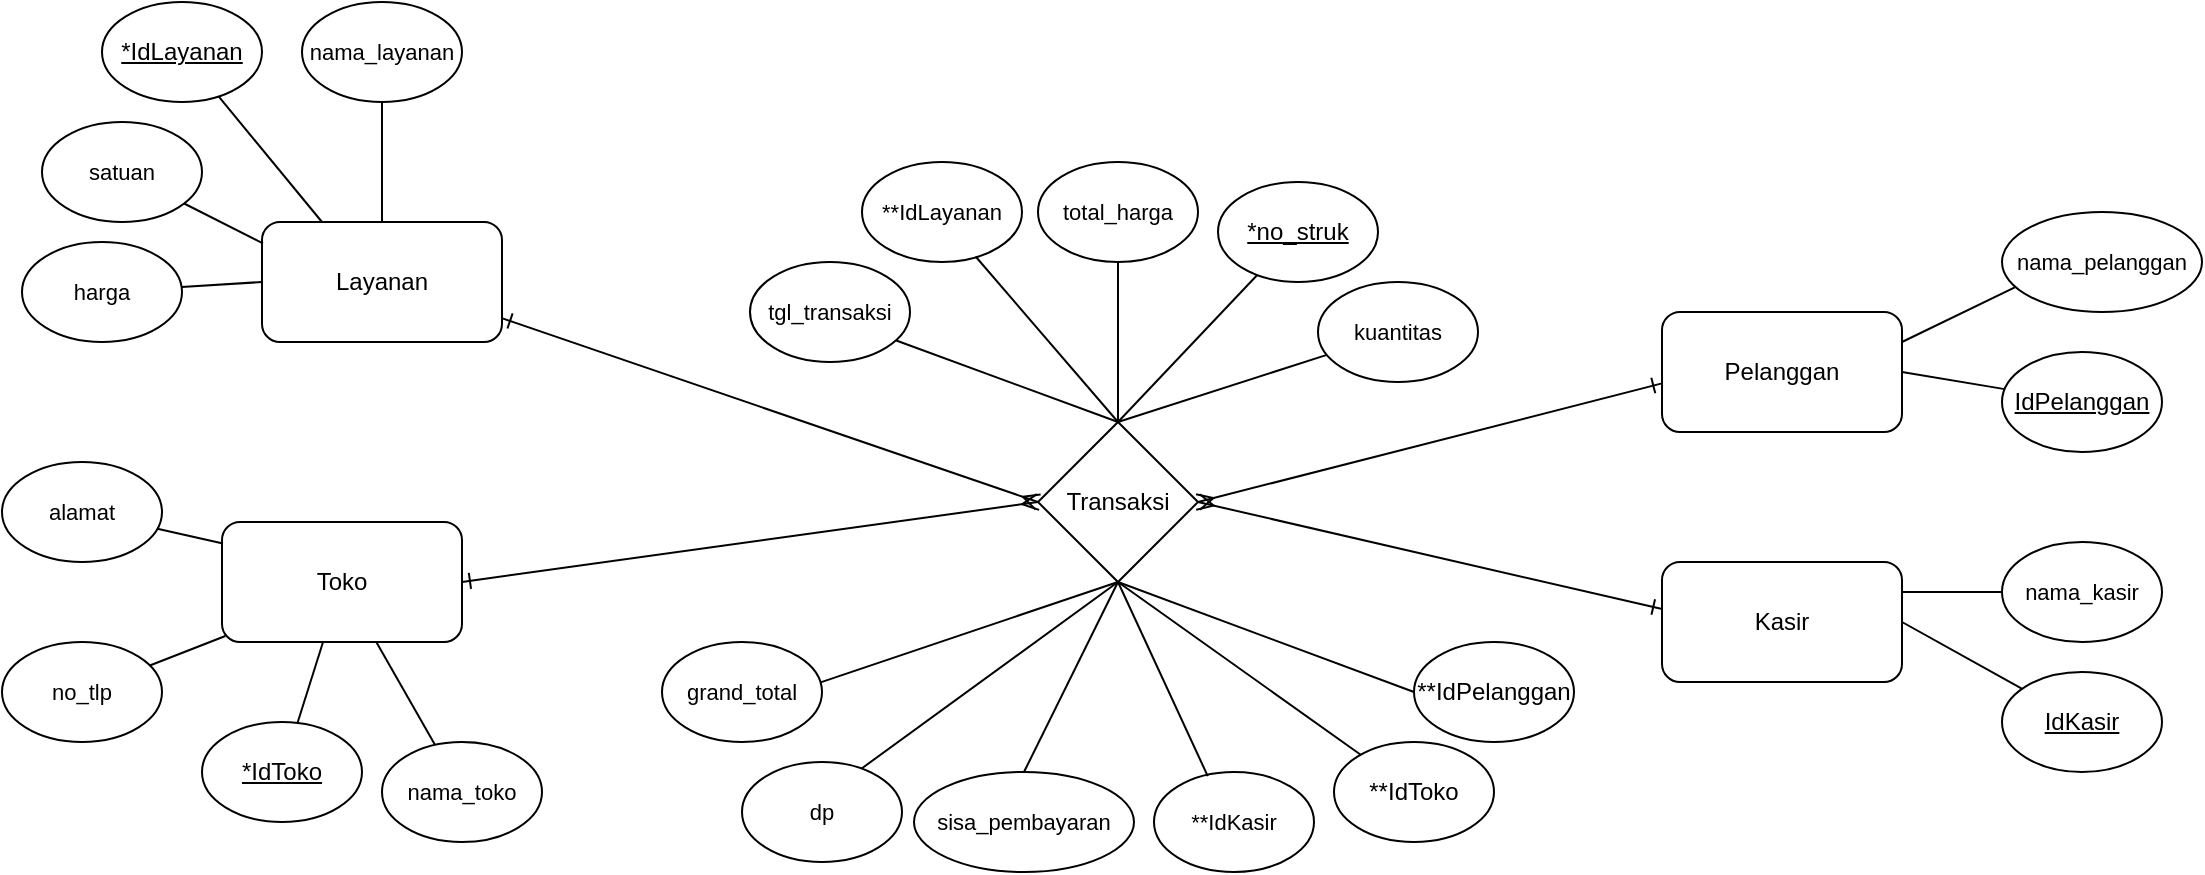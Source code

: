 <mxfile version="25.0.3">
  <diagram name="Page-1" id="r74UQGcYIdEfq9WCmW9a">
    <mxGraphModel dx="1158" dy="641" grid="1" gridSize="10" guides="1" tooltips="1" connect="1" arrows="1" fold="1" page="1" pageScale="1" pageWidth="827" pageHeight="1169" math="0" shadow="0">
      <root>
        <mxCell id="0" />
        <mxCell id="1" parent="0" />
        <mxCell id="G4xtcVeBtNWU3GUMzAdZ-1" value="Layanan" style="rounded=1;whiteSpace=wrap;html=1;" vertex="1" parent="1">
          <mxGeometry x="130" y="220" width="120" height="60" as="geometry" />
        </mxCell>
        <mxCell id="G4xtcVeBtNWU3GUMzAdZ-2" value="&lt;u&gt;*IdLayanan&lt;/u&gt;" style="ellipse;whiteSpace=wrap;html=1;" vertex="1" parent="1">
          <mxGeometry x="50" y="110" width="80" height="50" as="geometry" />
        </mxCell>
        <mxCell id="G4xtcVeBtNWU3GUMzAdZ-4" value="&lt;font style=&quot;font-size: 11px;&quot;&gt;nama_layanan&lt;/font&gt;" style="ellipse;whiteSpace=wrap;html=1;" vertex="1" parent="1">
          <mxGeometry x="150" y="110" width="80" height="50" as="geometry" />
        </mxCell>
        <mxCell id="G4xtcVeBtNWU3GUMzAdZ-5" value="&lt;font style=&quot;font-size: 11px;&quot;&gt;satuan&lt;/font&gt;" style="ellipse;whiteSpace=wrap;html=1;" vertex="1" parent="1">
          <mxGeometry x="20" y="170" width="80" height="50" as="geometry" />
        </mxCell>
        <mxCell id="G4xtcVeBtNWU3GUMzAdZ-7" value="&lt;font style=&quot;font-size: 11px;&quot;&gt;harga&lt;/font&gt;" style="ellipse;whiteSpace=wrap;html=1;" vertex="1" parent="1">
          <mxGeometry x="10" y="230" width="80" height="50" as="geometry" />
        </mxCell>
        <mxCell id="G4xtcVeBtNWU3GUMzAdZ-13" value="" style="endArrow=none;html=1;rounded=0;exitX=0.5;exitY=0;exitDx=0;exitDy=0;entryX=0.5;entryY=1;entryDx=0;entryDy=0;" edge="1" parent="1" source="G4xtcVeBtNWU3GUMzAdZ-1" target="G4xtcVeBtNWU3GUMzAdZ-4">
          <mxGeometry width="50" height="50" relative="1" as="geometry">
            <mxPoint x="250" y="250" as="sourcePoint" />
            <mxPoint x="300" y="200" as="targetPoint" />
          </mxGeometry>
        </mxCell>
        <mxCell id="G4xtcVeBtNWU3GUMzAdZ-14" value="" style="endArrow=none;html=1;rounded=0;exitX=0;exitY=0.5;exitDx=0;exitDy=0;" edge="1" parent="1" source="G4xtcVeBtNWU3GUMzAdZ-1" target="G4xtcVeBtNWU3GUMzAdZ-7">
          <mxGeometry width="50" height="50" relative="1" as="geometry">
            <mxPoint x="130" y="280" as="sourcePoint" />
            <mxPoint x="300" y="200" as="targetPoint" />
          </mxGeometry>
        </mxCell>
        <mxCell id="G4xtcVeBtNWU3GUMzAdZ-15" value="" style="endArrow=none;html=1;rounded=0;entryX=0.004;entryY=0.179;entryDx=0;entryDy=0;entryPerimeter=0;" edge="1" parent="1" source="G4xtcVeBtNWU3GUMzAdZ-5" target="G4xtcVeBtNWU3GUMzAdZ-1">
          <mxGeometry width="50" height="50" relative="1" as="geometry">
            <mxPoint x="80" y="260" as="sourcePoint" />
            <mxPoint x="130" y="210" as="targetPoint" />
          </mxGeometry>
        </mxCell>
        <mxCell id="G4xtcVeBtNWU3GUMzAdZ-16" value="" style="endArrow=none;html=1;rounded=0;exitX=0.25;exitY=0;exitDx=0;exitDy=0;" edge="1" parent="1" source="G4xtcVeBtNWU3GUMzAdZ-1" target="G4xtcVeBtNWU3GUMzAdZ-2">
          <mxGeometry width="50" height="50" relative="1" as="geometry">
            <mxPoint x="190" y="240" as="sourcePoint" />
            <mxPoint x="240" y="190" as="targetPoint" />
          </mxGeometry>
        </mxCell>
        <mxCell id="G4xtcVeBtNWU3GUMzAdZ-17" value="Toko" style="rounded=1;whiteSpace=wrap;html=1;" vertex="1" parent="1">
          <mxGeometry x="110" y="370" width="120" height="60" as="geometry" />
        </mxCell>
        <mxCell id="G4xtcVeBtNWU3GUMzAdZ-18" value="&lt;u&gt;*IdToko&lt;/u&gt;" style="ellipse;whiteSpace=wrap;html=1;" vertex="1" parent="1">
          <mxGeometry x="100" y="470" width="80" height="50" as="geometry" />
        </mxCell>
        <mxCell id="G4xtcVeBtNWU3GUMzAdZ-19" value="&lt;font style=&quot;font-size: 11px;&quot;&gt;nama_toko&lt;/font&gt;" style="ellipse;whiteSpace=wrap;html=1;" vertex="1" parent="1">
          <mxGeometry x="190" y="480" width="80" height="50" as="geometry" />
        </mxCell>
        <mxCell id="G4xtcVeBtNWU3GUMzAdZ-20" value="&lt;font style=&quot;font-size: 11px;&quot;&gt;alamat&lt;/font&gt;" style="ellipse;whiteSpace=wrap;html=1;" vertex="1" parent="1">
          <mxGeometry y="340" width="80" height="50" as="geometry" />
        </mxCell>
        <mxCell id="G4xtcVeBtNWU3GUMzAdZ-21" value="&lt;font style=&quot;font-size: 11px;&quot;&gt;no_tlp&lt;/font&gt;" style="ellipse;whiteSpace=wrap;html=1;" vertex="1" parent="1">
          <mxGeometry y="430" width="80" height="50" as="geometry" />
        </mxCell>
        <mxCell id="G4xtcVeBtNWU3GUMzAdZ-22" value="" style="endArrow=none;html=1;rounded=0;" edge="1" parent="1" source="G4xtcVeBtNWU3GUMzAdZ-17" target="G4xtcVeBtNWU3GUMzAdZ-19">
          <mxGeometry width="50" height="50" relative="1" as="geometry">
            <mxPoint x="230" y="400" as="sourcePoint" />
            <mxPoint x="280" y="350" as="targetPoint" />
          </mxGeometry>
        </mxCell>
        <mxCell id="G4xtcVeBtNWU3GUMzAdZ-23" value="" style="endArrow=none;html=1;rounded=0;exitX=0.014;exitY=0.95;exitDx=0;exitDy=0;exitPerimeter=0;" edge="1" parent="1" source="G4xtcVeBtNWU3GUMzAdZ-17" target="G4xtcVeBtNWU3GUMzAdZ-21">
          <mxGeometry width="50" height="50" relative="1" as="geometry">
            <mxPoint x="110" y="430" as="sourcePoint" />
            <mxPoint x="280" y="350" as="targetPoint" />
          </mxGeometry>
        </mxCell>
        <mxCell id="G4xtcVeBtNWU3GUMzAdZ-24" value="" style="endArrow=none;html=1;rounded=0;entryX=0.004;entryY=0.179;entryDx=0;entryDy=0;entryPerimeter=0;" edge="1" parent="1" source="G4xtcVeBtNWU3GUMzAdZ-20" target="G4xtcVeBtNWU3GUMzAdZ-17">
          <mxGeometry width="50" height="50" relative="1" as="geometry">
            <mxPoint x="60" y="410" as="sourcePoint" />
            <mxPoint x="110" y="360" as="targetPoint" />
          </mxGeometry>
        </mxCell>
        <mxCell id="G4xtcVeBtNWU3GUMzAdZ-25" value="" style="endArrow=none;html=1;rounded=0;" edge="1" parent="1" source="G4xtcVeBtNWU3GUMzAdZ-17" target="G4xtcVeBtNWU3GUMzAdZ-18">
          <mxGeometry width="50" height="50" relative="1" as="geometry">
            <mxPoint x="140" y="390" as="sourcePoint" />
            <mxPoint x="220" y="340" as="targetPoint" />
          </mxGeometry>
        </mxCell>
        <mxCell id="G4xtcVeBtNWU3GUMzAdZ-26" value="Kasir" style="rounded=1;whiteSpace=wrap;html=1;" vertex="1" parent="1">
          <mxGeometry x="830" y="390" width="120" height="60" as="geometry" />
        </mxCell>
        <mxCell id="G4xtcVeBtNWU3GUMzAdZ-27" value="&lt;u&gt;IdKasir&lt;/u&gt;" style="ellipse;whiteSpace=wrap;html=1;" vertex="1" parent="1">
          <mxGeometry x="1000" y="445" width="80" height="50" as="geometry" />
        </mxCell>
        <mxCell id="G4xtcVeBtNWU3GUMzAdZ-28" value="&lt;font style=&quot;font-size: 11px;&quot;&gt;nama_kasir&lt;/font&gt;" style="ellipse;whiteSpace=wrap;html=1;" vertex="1" parent="1">
          <mxGeometry x="1000" y="380" width="80" height="50" as="geometry" />
        </mxCell>
        <mxCell id="G4xtcVeBtNWU3GUMzAdZ-31" value="" style="endArrow=none;html=1;rounded=0;exitX=1;exitY=0.25;exitDx=0;exitDy=0;entryX=0;entryY=0.5;entryDx=0;entryDy=0;" edge="1" parent="1" source="G4xtcVeBtNWU3GUMzAdZ-26" target="G4xtcVeBtNWU3GUMzAdZ-28">
          <mxGeometry width="50" height="50" relative="1" as="geometry">
            <mxPoint x="950" y="420" as="sourcePoint" />
            <mxPoint x="1000" y="370" as="targetPoint" />
          </mxGeometry>
        </mxCell>
        <mxCell id="G4xtcVeBtNWU3GUMzAdZ-34" value="" style="endArrow=none;html=1;rounded=0;exitX=1;exitY=0.5;exitDx=0;exitDy=0;" edge="1" parent="1" source="G4xtcVeBtNWU3GUMzAdZ-26" target="G4xtcVeBtNWU3GUMzAdZ-27">
          <mxGeometry width="50" height="50" relative="1" as="geometry">
            <mxPoint x="890" y="410" as="sourcePoint" />
            <mxPoint x="940" y="360" as="targetPoint" />
          </mxGeometry>
        </mxCell>
        <mxCell id="G4xtcVeBtNWU3GUMzAdZ-36" value="Pelanggan" style="rounded=1;whiteSpace=wrap;html=1;" vertex="1" parent="1">
          <mxGeometry x="830" y="265" width="120" height="60" as="geometry" />
        </mxCell>
        <mxCell id="G4xtcVeBtNWU3GUMzAdZ-37" value="&lt;u&gt;IdPelanggan&lt;/u&gt;" style="ellipse;whiteSpace=wrap;html=1;" vertex="1" parent="1">
          <mxGeometry x="1000" y="285" width="80" height="50" as="geometry" />
        </mxCell>
        <mxCell id="G4xtcVeBtNWU3GUMzAdZ-38" value="&lt;font style=&quot;font-size: 11px;&quot;&gt;nama_pelanggan&lt;/font&gt;" style="ellipse;whiteSpace=wrap;html=1;" vertex="1" parent="1">
          <mxGeometry x="1000" y="215" width="100" height="50" as="geometry" />
        </mxCell>
        <mxCell id="G4xtcVeBtNWU3GUMzAdZ-39" value="" style="endArrow=none;html=1;rounded=0;exitX=1;exitY=0.25;exitDx=0;exitDy=0;entryX=0.064;entryY=0.753;entryDx=0;entryDy=0;entryPerimeter=0;" edge="1" parent="1" source="G4xtcVeBtNWU3GUMzAdZ-36" target="G4xtcVeBtNWU3GUMzAdZ-38">
          <mxGeometry width="50" height="50" relative="1" as="geometry">
            <mxPoint x="950" y="295" as="sourcePoint" />
            <mxPoint x="1000" y="245" as="targetPoint" />
          </mxGeometry>
        </mxCell>
        <mxCell id="G4xtcVeBtNWU3GUMzAdZ-40" value="" style="endArrow=none;html=1;rounded=0;exitX=1;exitY=0.5;exitDx=0;exitDy=0;" edge="1" parent="1" source="G4xtcVeBtNWU3GUMzAdZ-36" target="G4xtcVeBtNWU3GUMzAdZ-37">
          <mxGeometry width="50" height="50" relative="1" as="geometry">
            <mxPoint x="890" y="285" as="sourcePoint" />
            <mxPoint x="940" y="235" as="targetPoint" />
          </mxGeometry>
        </mxCell>
        <mxCell id="G4xtcVeBtNWU3GUMzAdZ-41" value="Transaksi" style="rhombus;whiteSpace=wrap;html=1;" vertex="1" parent="1">
          <mxGeometry x="518" y="320" width="80" height="80" as="geometry" />
        </mxCell>
        <mxCell id="G4xtcVeBtNWU3GUMzAdZ-42" value="&lt;u&gt;*no_struk&lt;/u&gt;" style="ellipse;whiteSpace=wrap;html=1;" vertex="1" parent="1">
          <mxGeometry x="608" y="200" width="80" height="50" as="geometry" />
        </mxCell>
        <mxCell id="G4xtcVeBtNWU3GUMzAdZ-43" value="&lt;font style=&quot;font-size: 11px;&quot;&gt;**IdLayanan&lt;/font&gt;" style="ellipse;whiteSpace=wrap;html=1;" vertex="1" parent="1">
          <mxGeometry x="430" y="190" width="80" height="50" as="geometry" />
        </mxCell>
        <mxCell id="G4xtcVeBtNWU3GUMzAdZ-44" value="&lt;font style=&quot;font-size: 11px;&quot;&gt;tgl_transaksi&lt;/font&gt;" style="ellipse;whiteSpace=wrap;html=1;" vertex="1" parent="1">
          <mxGeometry x="374" y="240" width="80" height="50" as="geometry" />
        </mxCell>
        <mxCell id="G4xtcVeBtNWU3GUMzAdZ-45" value="&lt;font style=&quot;font-size: 11px;&quot;&gt;kuantitas&lt;/font&gt;" style="ellipse;whiteSpace=wrap;html=1;" vertex="1" parent="1">
          <mxGeometry x="658" y="250" width="80" height="50" as="geometry" />
        </mxCell>
        <mxCell id="G4xtcVeBtNWU3GUMzAdZ-46" value="&lt;font style=&quot;font-size: 11px;&quot;&gt;total_harga&lt;/font&gt;" style="ellipse;whiteSpace=wrap;html=1;" vertex="1" parent="1">
          <mxGeometry x="518" y="190" width="80" height="50" as="geometry" />
        </mxCell>
        <mxCell id="G4xtcVeBtNWU3GUMzAdZ-48" value="**IdPelanggan" style="ellipse;whiteSpace=wrap;html=1;" vertex="1" parent="1">
          <mxGeometry x="706" y="430" width="80" height="50" as="geometry" />
        </mxCell>
        <mxCell id="G4xtcVeBtNWU3GUMzAdZ-49" value="&lt;span style=&quot;font-size: 11px;&quot;&gt;dp&lt;/span&gt;" style="ellipse;whiteSpace=wrap;html=1;" vertex="1" parent="1">
          <mxGeometry x="370" y="490" width="80" height="50" as="geometry" />
        </mxCell>
        <mxCell id="G4xtcVeBtNWU3GUMzAdZ-50" value="&lt;font style=&quot;font-size: 11px;&quot;&gt;grand_total&lt;/font&gt;" style="ellipse;whiteSpace=wrap;html=1;" vertex="1" parent="1">
          <mxGeometry x="330" y="430" width="80" height="50" as="geometry" />
        </mxCell>
        <mxCell id="G4xtcVeBtNWU3GUMzAdZ-52" value="&lt;font style=&quot;font-size: 11px;&quot;&gt;sisa_pembayaran&lt;/font&gt;" style="ellipse;whiteSpace=wrap;html=1;" vertex="1" parent="1">
          <mxGeometry x="456" y="495" width="110" height="50" as="geometry" />
        </mxCell>
        <mxCell id="G4xtcVeBtNWU3GUMzAdZ-53" value="&lt;font style=&quot;font-size: 11px;&quot;&gt;**IdKasir&lt;/font&gt;" style="ellipse;whiteSpace=wrap;html=1;" vertex="1" parent="1">
          <mxGeometry x="576" y="495" width="80" height="50" as="geometry" />
        </mxCell>
        <mxCell id="G4xtcVeBtNWU3GUMzAdZ-54" value="**IdToko" style="ellipse;whiteSpace=wrap;html=1;" vertex="1" parent="1">
          <mxGeometry x="666" y="480" width="80" height="50" as="geometry" />
        </mxCell>
        <mxCell id="G4xtcVeBtNWU3GUMzAdZ-55" value="" style="endArrow=none;html=1;rounded=0;exitX=0.991;exitY=0.404;exitDx=0;exitDy=0;exitPerimeter=0;entryX=0.5;entryY=1;entryDx=0;entryDy=0;" edge="1" parent="1" source="G4xtcVeBtNWU3GUMzAdZ-50" target="G4xtcVeBtNWU3GUMzAdZ-41">
          <mxGeometry width="50" height="50" relative="1" as="geometry">
            <mxPoint x="440" y="420" as="sourcePoint" />
            <mxPoint x="490" y="370" as="targetPoint" />
          </mxGeometry>
        </mxCell>
        <mxCell id="G4xtcVeBtNWU3GUMzAdZ-56" value="" style="endArrow=none;html=1;rounded=0;exitX=0.746;exitY=0.067;exitDx=0;exitDy=0;exitPerimeter=0;entryX=0.5;entryY=1;entryDx=0;entryDy=0;" edge="1" parent="1" source="G4xtcVeBtNWU3GUMzAdZ-49" target="G4xtcVeBtNWU3GUMzAdZ-41">
          <mxGeometry width="50" height="50" relative="1" as="geometry">
            <mxPoint x="430" y="495" as="sourcePoint" />
            <mxPoint x="480" y="445" as="targetPoint" />
          </mxGeometry>
        </mxCell>
        <mxCell id="G4xtcVeBtNWU3GUMzAdZ-57" value="" style="endArrow=none;html=1;rounded=0;entryX=0.5;entryY=1;entryDx=0;entryDy=0;exitX=0.5;exitY=0;exitDx=0;exitDy=0;" edge="1" parent="1" source="G4xtcVeBtNWU3GUMzAdZ-52" target="G4xtcVeBtNWU3GUMzAdZ-41">
          <mxGeometry width="50" height="50" relative="1" as="geometry">
            <mxPoint x="490" y="510" as="sourcePoint" />
            <mxPoint x="540" y="460" as="targetPoint" />
          </mxGeometry>
        </mxCell>
        <mxCell id="G4xtcVeBtNWU3GUMzAdZ-58" value="" style="endArrow=none;html=1;rounded=0;entryX=0.5;entryY=1;entryDx=0;entryDy=0;exitX=0.336;exitY=0.041;exitDx=0;exitDy=0;exitPerimeter=0;" edge="1" parent="1" source="G4xtcVeBtNWU3GUMzAdZ-53" target="G4xtcVeBtNWU3GUMzAdZ-41">
          <mxGeometry width="50" height="50" relative="1" as="geometry">
            <mxPoint x="558" y="470" as="sourcePoint" />
            <mxPoint x="608" y="420" as="targetPoint" />
          </mxGeometry>
        </mxCell>
        <mxCell id="G4xtcVeBtNWU3GUMzAdZ-59" value="" style="endArrow=none;html=1;rounded=0;exitX=0.5;exitY=1;exitDx=0;exitDy=0;entryX=0.169;entryY=0.13;entryDx=0;entryDy=0;entryPerimeter=0;" edge="1" parent="1" source="G4xtcVeBtNWU3GUMzAdZ-41" target="G4xtcVeBtNWU3GUMzAdZ-54">
          <mxGeometry width="50" height="50" relative="1" as="geometry">
            <mxPoint x="638" y="440" as="sourcePoint" />
            <mxPoint x="688" y="390" as="targetPoint" />
          </mxGeometry>
        </mxCell>
        <mxCell id="G4xtcVeBtNWU3GUMzAdZ-60" value="" style="endArrow=none;html=1;rounded=0;exitX=0.5;exitY=1;exitDx=0;exitDy=0;entryX=0;entryY=0.5;entryDx=0;entryDy=0;" edge="1" parent="1" source="G4xtcVeBtNWU3GUMzAdZ-41" target="G4xtcVeBtNWU3GUMzAdZ-48">
          <mxGeometry width="50" height="50" relative="1" as="geometry">
            <mxPoint x="616" y="420" as="sourcePoint" />
            <mxPoint x="666" y="370" as="targetPoint" />
          </mxGeometry>
        </mxCell>
        <mxCell id="G4xtcVeBtNWU3GUMzAdZ-61" value="" style="endArrow=none;html=1;rounded=0;exitX=0.914;exitY=0.785;exitDx=0;exitDy=0;exitPerimeter=0;entryX=0.5;entryY=0;entryDx=0;entryDy=0;" edge="1" parent="1" source="G4xtcVeBtNWU3GUMzAdZ-44" target="G4xtcVeBtNWU3GUMzAdZ-41">
          <mxGeometry width="50" height="50" relative="1" as="geometry">
            <mxPoint x="450" y="280" as="sourcePoint" />
            <mxPoint x="570" y="300" as="targetPoint" />
          </mxGeometry>
        </mxCell>
        <mxCell id="G4xtcVeBtNWU3GUMzAdZ-62" value="" style="endArrow=none;html=1;rounded=0;entryX=0.71;entryY=0.945;entryDx=0;entryDy=0;entryPerimeter=0;exitX=0.5;exitY=0;exitDx=0;exitDy=0;" edge="1" parent="1" source="G4xtcVeBtNWU3GUMzAdZ-41" target="G4xtcVeBtNWU3GUMzAdZ-43">
          <mxGeometry width="50" height="50" relative="1" as="geometry">
            <mxPoint x="460" y="320" as="sourcePoint" />
            <mxPoint x="510" y="270" as="targetPoint" />
          </mxGeometry>
        </mxCell>
        <mxCell id="G4xtcVeBtNWU3GUMzAdZ-63" value="" style="endArrow=none;html=1;rounded=0;entryX=0.5;entryY=1;entryDx=0;entryDy=0;exitX=0.5;exitY=0;exitDx=0;exitDy=0;" edge="1" parent="1" source="G4xtcVeBtNWU3GUMzAdZ-41" target="G4xtcVeBtNWU3GUMzAdZ-46">
          <mxGeometry width="50" height="50" relative="1" as="geometry">
            <mxPoint x="560" y="320" as="sourcePoint" />
            <mxPoint x="490" y="260" as="targetPoint" />
          </mxGeometry>
        </mxCell>
        <mxCell id="G4xtcVeBtNWU3GUMzAdZ-64" value="" style="endArrow=none;html=1;rounded=0;exitX=0.5;exitY=0;exitDx=0;exitDy=0;" edge="1" parent="1" source="G4xtcVeBtNWU3GUMzAdZ-41" target="G4xtcVeBtNWU3GUMzAdZ-42">
          <mxGeometry width="50" height="50" relative="1" as="geometry">
            <mxPoint x="560" y="320" as="sourcePoint" />
            <mxPoint x="600" y="260" as="targetPoint" />
          </mxGeometry>
        </mxCell>
        <mxCell id="G4xtcVeBtNWU3GUMzAdZ-65" value="" style="endArrow=none;html=1;rounded=0;exitX=0.5;exitY=0;exitDx=0;exitDy=0;" edge="1" parent="1" source="G4xtcVeBtNWU3GUMzAdZ-41" target="G4xtcVeBtNWU3GUMzAdZ-45">
          <mxGeometry width="50" height="50" relative="1" as="geometry">
            <mxPoint x="610" y="370" as="sourcePoint" />
            <mxPoint x="660" y="320" as="targetPoint" />
          </mxGeometry>
        </mxCell>
        <mxCell id="G4xtcVeBtNWU3GUMzAdZ-66" value="" style="endArrow=ERmany;html=1;rounded=0;exitX=1;exitY=0.5;exitDx=0;exitDy=0;entryX=0;entryY=0.5;entryDx=0;entryDy=0;endFill=0;startArrow=ERone;startFill=0;" edge="1" parent="1" source="G4xtcVeBtNWU3GUMzAdZ-17" target="G4xtcVeBtNWU3GUMzAdZ-41">
          <mxGeometry width="50" height="50" relative="1" as="geometry">
            <mxPoint x="350" y="410" as="sourcePoint" />
            <mxPoint x="400" y="360" as="targetPoint" />
          </mxGeometry>
        </mxCell>
        <mxCell id="G4xtcVeBtNWU3GUMzAdZ-67" value="" style="endArrow=ERmany;html=1;rounded=0;exitX=1.002;exitY=0.803;exitDx=0;exitDy=0;exitPerimeter=0;entryX=0;entryY=0.5;entryDx=0;entryDy=0;endFill=0;startArrow=ERone;startFill=0;" edge="1" parent="1" source="G4xtcVeBtNWU3GUMzAdZ-1" target="G4xtcVeBtNWU3GUMzAdZ-41">
          <mxGeometry width="50" height="50" relative="1" as="geometry">
            <mxPoint x="280" y="360" as="sourcePoint" />
            <mxPoint x="330" y="310" as="targetPoint" />
          </mxGeometry>
        </mxCell>
        <mxCell id="G4xtcVeBtNWU3GUMzAdZ-68" value="" style="endArrow=ERone;html=1;rounded=0;exitX=1;exitY=0.5;exitDx=0;exitDy=0;entryX=-0.004;entryY=0.597;entryDx=0;entryDy=0;entryPerimeter=0;startArrow=ERmany;startFill=0;endFill=0;" edge="1" parent="1" source="G4xtcVeBtNWU3GUMzAdZ-41" target="G4xtcVeBtNWU3GUMzAdZ-36">
          <mxGeometry width="50" height="50" relative="1" as="geometry">
            <mxPoint x="640" y="400" as="sourcePoint" />
            <mxPoint x="690" y="350" as="targetPoint" />
          </mxGeometry>
        </mxCell>
        <mxCell id="G4xtcVeBtNWU3GUMzAdZ-69" value="" style="endArrow=ERone;html=1;rounded=0;exitX=1;exitY=0.5;exitDx=0;exitDy=0;entryX=-0.004;entryY=0.39;entryDx=0;entryDy=0;entryPerimeter=0;startArrow=ERmany;startFill=0;endFill=0;" edge="1" parent="1" source="G4xtcVeBtNWU3GUMzAdZ-41" target="G4xtcVeBtNWU3GUMzAdZ-26">
          <mxGeometry width="50" height="50" relative="1" as="geometry">
            <mxPoint x="660" y="420" as="sourcePoint" />
            <mxPoint x="710" y="370" as="targetPoint" />
          </mxGeometry>
        </mxCell>
      </root>
    </mxGraphModel>
  </diagram>
</mxfile>
